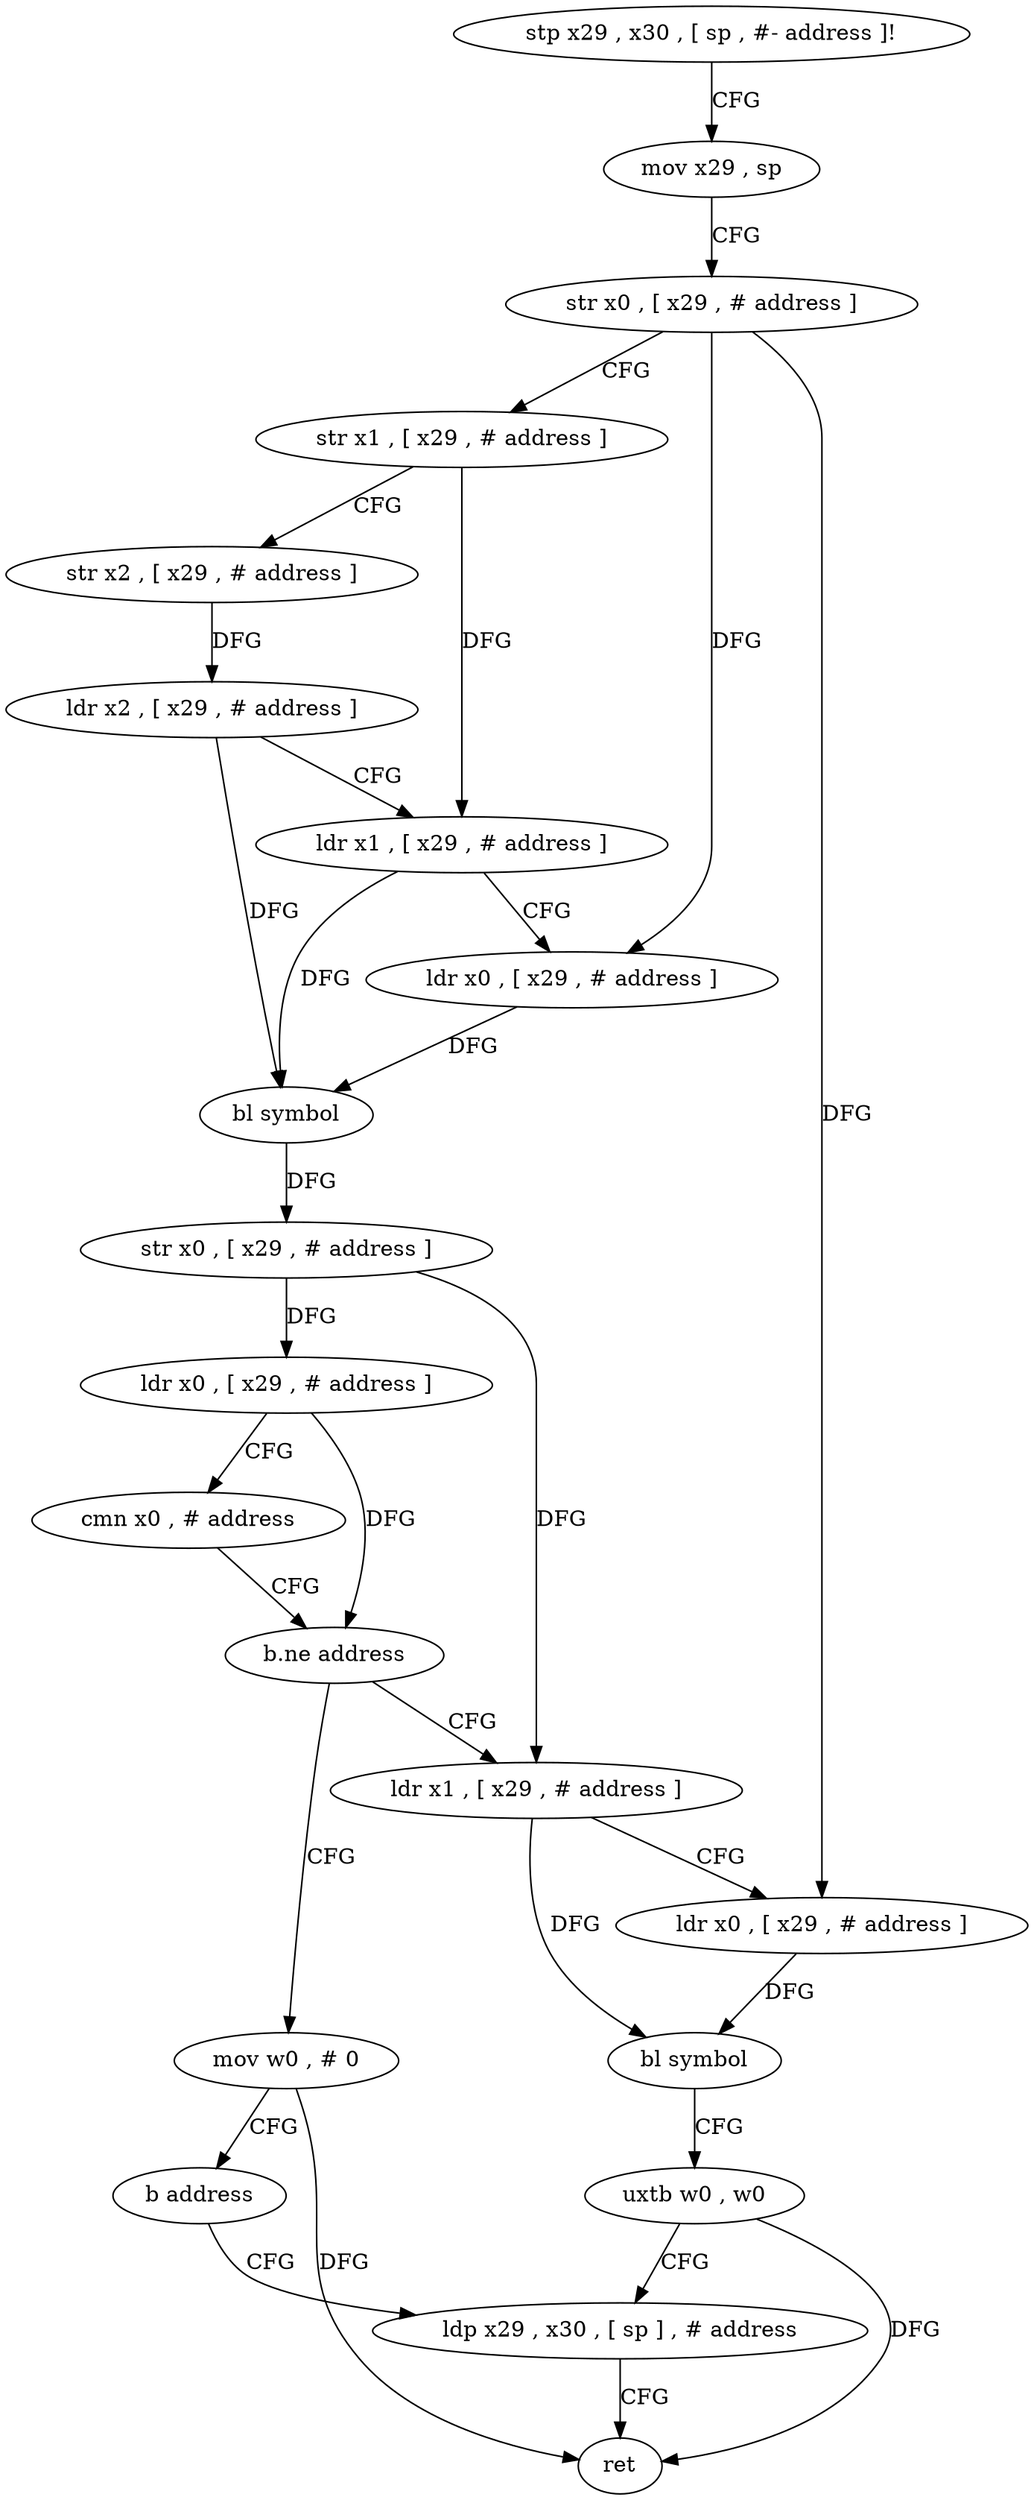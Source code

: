 digraph "func" {
"193096" [label = "stp x29 , x30 , [ sp , #- address ]!" ]
"193100" [label = "mov x29 , sp" ]
"193104" [label = "str x0 , [ x29 , # address ]" ]
"193108" [label = "str x1 , [ x29 , # address ]" ]
"193112" [label = "str x2 , [ x29 , # address ]" ]
"193116" [label = "ldr x2 , [ x29 , # address ]" ]
"193120" [label = "ldr x1 , [ x29 , # address ]" ]
"193124" [label = "ldr x0 , [ x29 , # address ]" ]
"193128" [label = "bl symbol" ]
"193132" [label = "str x0 , [ x29 , # address ]" ]
"193136" [label = "ldr x0 , [ x29 , # address ]" ]
"193140" [label = "cmn x0 , # address" ]
"193144" [label = "b.ne address" ]
"193156" [label = "ldr x1 , [ x29 , # address ]" ]
"193148" [label = "mov w0 , # 0" ]
"193160" [label = "ldr x0 , [ x29 , # address ]" ]
"193164" [label = "bl symbol" ]
"193168" [label = "uxtb w0 , w0" ]
"193172" [label = "ldp x29 , x30 , [ sp ] , # address" ]
"193152" [label = "b address" ]
"193176" [label = "ret" ]
"193096" -> "193100" [ label = "CFG" ]
"193100" -> "193104" [ label = "CFG" ]
"193104" -> "193108" [ label = "CFG" ]
"193104" -> "193124" [ label = "DFG" ]
"193104" -> "193160" [ label = "DFG" ]
"193108" -> "193112" [ label = "CFG" ]
"193108" -> "193120" [ label = "DFG" ]
"193112" -> "193116" [ label = "DFG" ]
"193116" -> "193120" [ label = "CFG" ]
"193116" -> "193128" [ label = "DFG" ]
"193120" -> "193124" [ label = "CFG" ]
"193120" -> "193128" [ label = "DFG" ]
"193124" -> "193128" [ label = "DFG" ]
"193128" -> "193132" [ label = "DFG" ]
"193132" -> "193136" [ label = "DFG" ]
"193132" -> "193156" [ label = "DFG" ]
"193136" -> "193140" [ label = "CFG" ]
"193136" -> "193144" [ label = "DFG" ]
"193140" -> "193144" [ label = "CFG" ]
"193144" -> "193156" [ label = "CFG" ]
"193144" -> "193148" [ label = "CFG" ]
"193156" -> "193160" [ label = "CFG" ]
"193156" -> "193164" [ label = "DFG" ]
"193148" -> "193152" [ label = "CFG" ]
"193148" -> "193176" [ label = "DFG" ]
"193160" -> "193164" [ label = "DFG" ]
"193164" -> "193168" [ label = "CFG" ]
"193168" -> "193172" [ label = "CFG" ]
"193168" -> "193176" [ label = "DFG" ]
"193172" -> "193176" [ label = "CFG" ]
"193152" -> "193172" [ label = "CFG" ]
}

